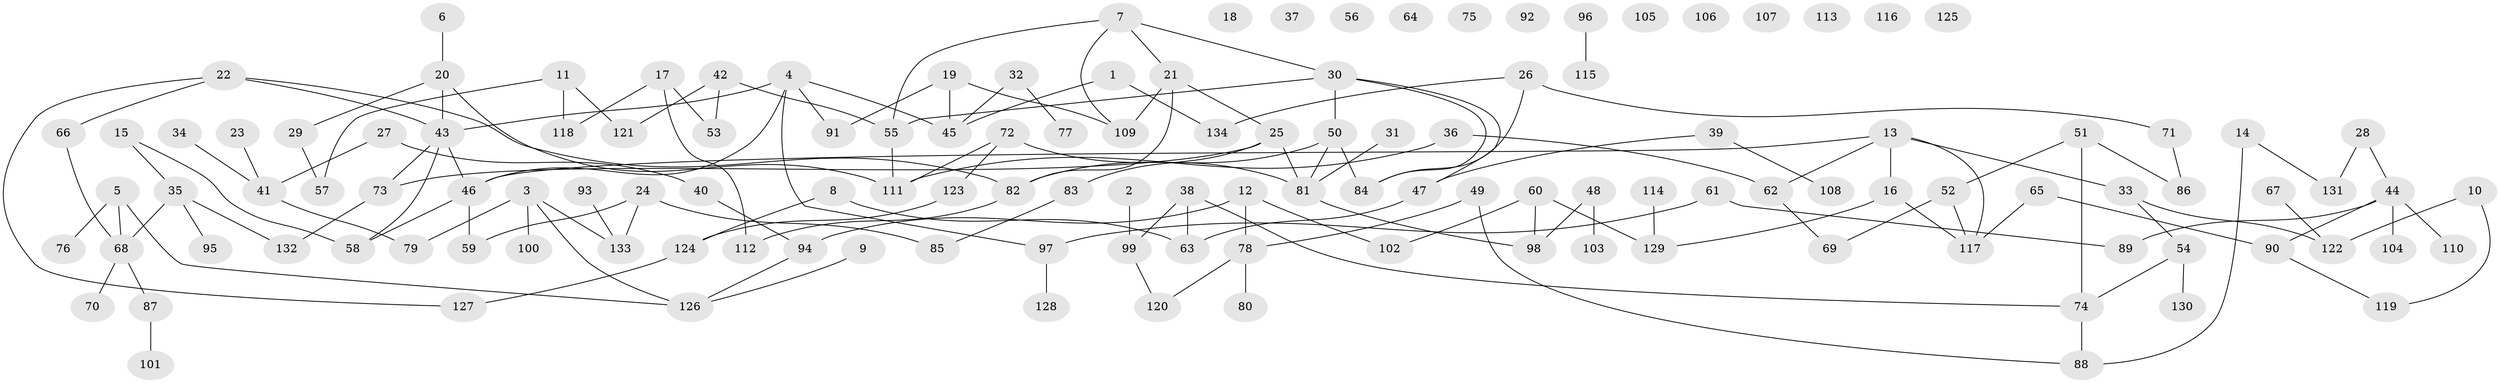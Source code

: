 // coarse degree distribution, {3: 0.16417910447761194, 4: 0.11940298507462686, 0: 0.1791044776119403, 1: 0.26865671641791045, 2: 0.1044776119402985, 6: 0.014925373134328358, 5: 0.11940298507462686, 8: 0.014925373134328358, 7: 0.014925373134328358}
// Generated by graph-tools (version 1.1) at 2025/42/03/04/25 21:42:45]
// undirected, 134 vertices, 156 edges
graph export_dot {
graph [start="1"]
  node [color=gray90,style=filled];
  1;
  2;
  3;
  4;
  5;
  6;
  7;
  8;
  9;
  10;
  11;
  12;
  13;
  14;
  15;
  16;
  17;
  18;
  19;
  20;
  21;
  22;
  23;
  24;
  25;
  26;
  27;
  28;
  29;
  30;
  31;
  32;
  33;
  34;
  35;
  36;
  37;
  38;
  39;
  40;
  41;
  42;
  43;
  44;
  45;
  46;
  47;
  48;
  49;
  50;
  51;
  52;
  53;
  54;
  55;
  56;
  57;
  58;
  59;
  60;
  61;
  62;
  63;
  64;
  65;
  66;
  67;
  68;
  69;
  70;
  71;
  72;
  73;
  74;
  75;
  76;
  77;
  78;
  79;
  80;
  81;
  82;
  83;
  84;
  85;
  86;
  87;
  88;
  89;
  90;
  91;
  92;
  93;
  94;
  95;
  96;
  97;
  98;
  99;
  100;
  101;
  102;
  103;
  104;
  105;
  106;
  107;
  108;
  109;
  110;
  111;
  112;
  113;
  114;
  115;
  116;
  117;
  118;
  119;
  120;
  121;
  122;
  123;
  124;
  125;
  126;
  127;
  128;
  129;
  130;
  131;
  132;
  133;
  134;
  1 -- 45;
  1 -- 134;
  2 -- 99;
  3 -- 79;
  3 -- 100;
  3 -- 126;
  3 -- 133;
  4 -- 43;
  4 -- 45;
  4 -- 46;
  4 -- 91;
  4 -- 97;
  5 -- 68;
  5 -- 76;
  5 -- 126;
  6 -- 20;
  7 -- 21;
  7 -- 30;
  7 -- 55;
  7 -- 109;
  8 -- 63;
  8 -- 124;
  9 -- 126;
  10 -- 119;
  10 -- 122;
  11 -- 57;
  11 -- 118;
  11 -- 121;
  12 -- 78;
  12 -- 94;
  12 -- 102;
  13 -- 16;
  13 -- 33;
  13 -- 46;
  13 -- 62;
  13 -- 117;
  14 -- 88;
  14 -- 131;
  15 -- 35;
  15 -- 58;
  16 -- 117;
  16 -- 129;
  17 -- 53;
  17 -- 112;
  17 -- 118;
  19 -- 45;
  19 -- 91;
  19 -- 109;
  20 -- 29;
  20 -- 43;
  20 -- 111;
  21 -- 25;
  21 -- 82;
  21 -- 109;
  22 -- 43;
  22 -- 66;
  22 -- 82;
  22 -- 127;
  23 -- 41;
  24 -- 59;
  24 -- 85;
  24 -- 133;
  25 -- 73;
  25 -- 81;
  25 -- 83;
  26 -- 71;
  26 -- 84;
  26 -- 134;
  27 -- 40;
  27 -- 41;
  28 -- 44;
  28 -- 131;
  29 -- 57;
  30 -- 47;
  30 -- 50;
  30 -- 55;
  30 -- 84;
  31 -- 81;
  32 -- 45;
  32 -- 77;
  33 -- 54;
  33 -- 122;
  34 -- 41;
  35 -- 68;
  35 -- 95;
  35 -- 132;
  36 -- 62;
  36 -- 111;
  38 -- 63;
  38 -- 74;
  38 -- 99;
  39 -- 47;
  39 -- 108;
  40 -- 94;
  41 -- 79;
  42 -- 53;
  42 -- 55;
  42 -- 121;
  43 -- 46;
  43 -- 58;
  43 -- 73;
  44 -- 89;
  44 -- 90;
  44 -- 104;
  44 -- 110;
  46 -- 58;
  46 -- 59;
  47 -- 63;
  48 -- 98;
  48 -- 103;
  49 -- 78;
  49 -- 88;
  50 -- 81;
  50 -- 82;
  50 -- 84;
  51 -- 52;
  51 -- 74;
  51 -- 86;
  52 -- 69;
  52 -- 117;
  54 -- 74;
  54 -- 130;
  55 -- 111;
  60 -- 98;
  60 -- 102;
  60 -- 129;
  61 -- 89;
  61 -- 97;
  62 -- 69;
  65 -- 90;
  65 -- 117;
  66 -- 68;
  67 -- 122;
  68 -- 70;
  68 -- 87;
  71 -- 86;
  72 -- 81;
  72 -- 111;
  72 -- 123;
  73 -- 132;
  74 -- 88;
  78 -- 80;
  78 -- 120;
  81 -- 98;
  82 -- 112;
  83 -- 85;
  87 -- 101;
  90 -- 119;
  93 -- 133;
  94 -- 126;
  96 -- 115;
  97 -- 128;
  99 -- 120;
  114 -- 129;
  123 -- 124;
  124 -- 127;
}
